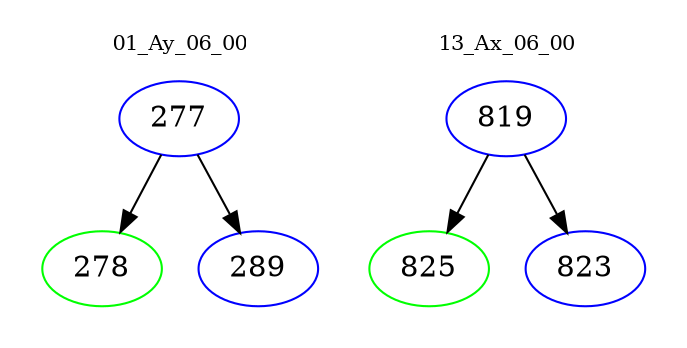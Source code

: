 digraph{
subgraph cluster_0 {
color = white
label = "01_Ay_06_00";
fontsize=10;
T0_277 [label="277", color="blue"]
T0_277 -> T0_278 [color="black"]
T0_278 [label="278", color="green"]
T0_277 -> T0_289 [color="black"]
T0_289 [label="289", color="blue"]
}
subgraph cluster_1 {
color = white
label = "13_Ax_06_00";
fontsize=10;
T1_819 [label="819", color="blue"]
T1_819 -> T1_825 [color="black"]
T1_825 [label="825", color="green"]
T1_819 -> T1_823 [color="black"]
T1_823 [label="823", color="blue"]
}
}
